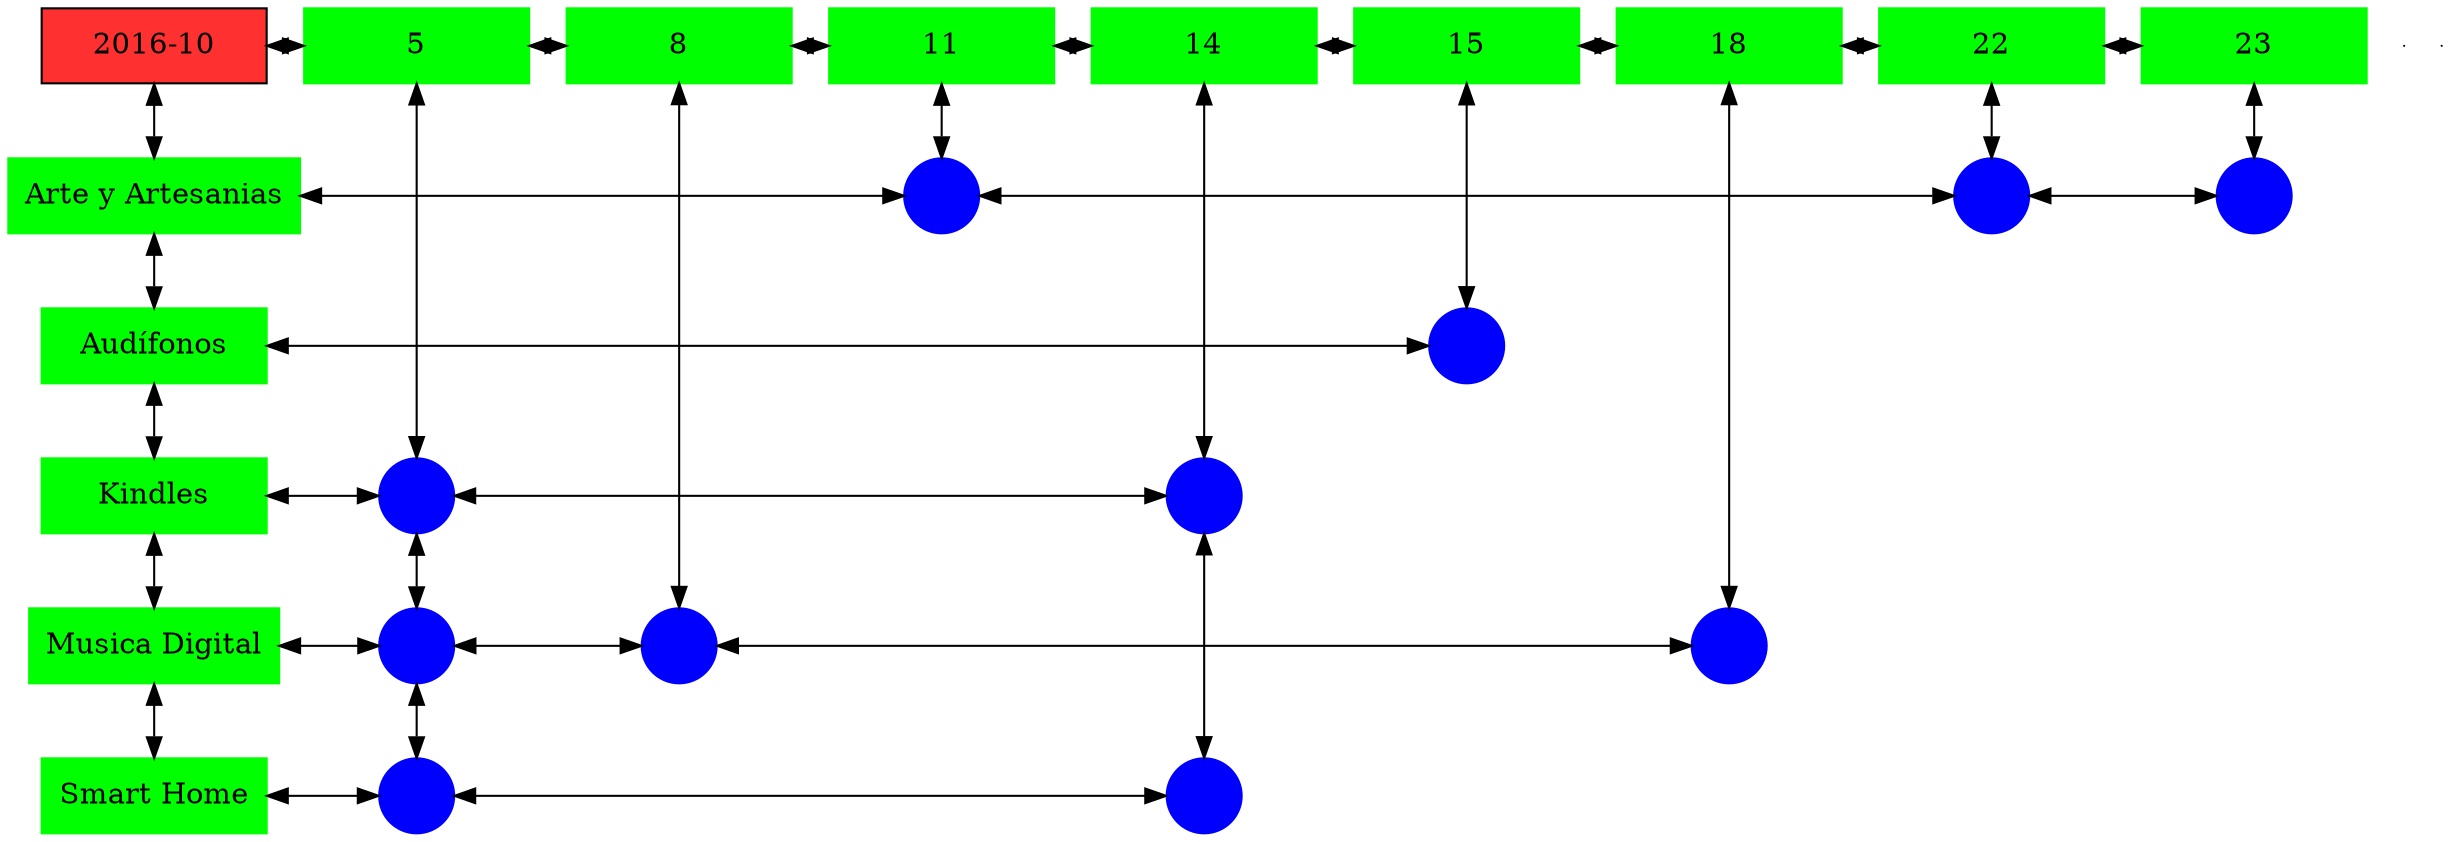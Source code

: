 digraph G{
node[shape="box"];
nodeMt[ label = "2016-10", width = 1.5, style = filled, fillcolor = firebrick1, group = 1 ];
e0[ shape = point, width = 0 ];
e1[ shape = point, width = 0 ];
node0xc0020b0a00[label="5",color=green,style =filled,width = 1.5 group=5];
nodeMt->node0xc0020b0a00[dir="both"];
{rank=same;nodeMt;node0xc0020b0a00;}
node0xc0023080f0[label="8",color=green,style =filled,width = 1.5 group=8];
node0xc0020b0a00->node0xc0023080f0[dir="both"];
{rank=same;node0xc0020b0a00;node0xc0023080f0;}
node0xc001f2dae0[label="11",color=green,style =filled,width = 1.5 group=11];
node0xc0023080f0->node0xc001f2dae0[dir="both"];
{rank=same;node0xc0023080f0;node0xc001f2dae0;}
node0xc002217450[label="14",color=green,style =filled,width = 1.5 group=14];
node0xc001f2dae0->node0xc002217450[dir="both"];
{rank=same;node0xc001f2dae0;node0xc002217450;}
node0xc00202e460[label="15",color=green,style =filled,width = 1.5 group=15];
node0xc002217450->node0xc00202e460[dir="both"];
{rank=same;node0xc002217450;node0xc00202e460;}
node0xc001e97cc0[label="18",color=green,style =filled,width = 1.5 group=18];
node0xc00202e460->node0xc001e97cc0[dir="both"];
{rank=same;node0xc00202e460;node0xc001e97cc0;}
node0xc001e89f40[label="22",color=green,style =filled,width = 1.5 group=22];
node0xc001e97cc0->node0xc001e89f40[dir="both"];
{rank=same;node0xc001e97cc0;node0xc001e89f40;}
node0xc0022e5ea0[label="23",color=green,style =filled,width = 1.5 group=23];
node0xc001e89f40->node0xc0022e5ea0[dir="both"];
{rank=same;node0xc001e89f40;node0xc0022e5ea0;}
node0xc001e89ef0[label="Arte y Artesanias",color=green,style =filled width = 1.5 group=1];
node0xc001f29680[label="",color=blue,style =filled, width = 0.5 group=11 shape=circle];
node0xc001e89ef0->node0xc001f29680[dir="both"];
{rank=same;node0xc001e89ef0;node0xc001f29680;}
node0xc001e8ae00[label="",color=blue,style =filled, width = 0.5 group=22 shape=circle];
node0xc001f29680->node0xc001e8ae00[dir="both"];
{rank=same;node0xc001e8ae00;node0xc001f29680;}
node0xc0022f0780[label="",color=blue,style =filled, width = 0.5 group=23 shape=circle];
node0xc001e8ae00->node0xc0022f0780[dir="both"];
{rank=same;node0xc0022f0780;node0xc001e8ae00;}
node0xc00202e410[label="Audífonos",color=green,style =filled width = 1.5 group=1];
node0xc002027980[label="",color=blue,style =filled, width = 0.5 group=15 shape=circle];
node0xc00202e410->node0xc002027980[dir="both"];
{rank=same;node0xc00202e410;node0xc002027980;}
node0xc0021a36d0[label="Kindles",color=green,style =filled width = 1.5 group=1];
node0xc0021ac600[label="",color=blue,style =filled, width = 0.5 group=5 shape=circle];
node0xc0021a36d0->node0xc0021ac600[dir="both"];
{rank=same;node0xc0021a36d0;node0xc0021ac600;}
node0xc002218e80[label="",color=blue,style =filled, width = 0.5 group=14 shape=circle];
node0xc0021ac600->node0xc002218e80[dir="both"];
{rank=same;node0xc002218e80;node0xc0021ac600;}
node0xc001e97c70[label="Musica Digital",color=green,style =filled width = 1.5 group=1];
node0xc002259b00[label="",color=blue,style =filled, width = 0.5 group=5 shape=circle];
node0xc001e97c70->node0xc002259b00[dir="both"];
{rank=same;node0xc001e97c70;node0xc002259b00;}
node0xc002304680[label="",color=blue,style =filled, width = 0.5 group=8 shape=circle];
node0xc002259b00->node0xc002304680[dir="both"];
{rank=same;node0xc002304680;node0xc002259b00;}
node0xc001e8bf00[label="",color=blue,style =filled, width = 0.5 group=18 shape=circle];
node0xc002304680->node0xc001e8bf00[dir="both"];
{rank=same;node0xc001e8bf00;node0xc002304680;}
node0xc0020b09b0[label="Smart Home",color=green,style =filled width = 1.5 group=1];
node0xc0020a7500[label="",color=blue,style =filled, width = 0.5 group=5 shape=circle];
node0xc0020b09b0->node0xc0020a7500[dir="both"];
{rank=same;node0xc0020b09b0;node0xc0020a7500;}
node0xc002218880[label="",color=blue,style =filled, width = 0.5 group=14 shape=circle];
node0xc0020a7500->node0xc002218880[dir="both"];
{rank=same;node0xc002218880;node0xc0020a7500;}
node0xc0020b0a00->node0xc0021ac600[dir="both"];
node0xc0021ac600->node0xc002259b00[dir="both"];
node0xc002259b00->node0xc0020a7500[dir="both"];
node0xc0023080f0->node0xc002304680[dir="both"];
node0xc001f2dae0->node0xc001f29680[dir="both"];
node0xc002217450->node0xc002218e80[dir="both"];
node0xc002218e80->node0xc002218880[dir="both"];
node0xc00202e460->node0xc002027980[dir="both"];
node0xc001e97cc0->node0xc001e8bf00[dir="both"];
node0xc001e89f40->node0xc001e8ae00[dir="both"];
node0xc0022e5ea0->node0xc0022f0780[dir="both"];
nodeMt->node0xc001e89ef0[dir="both"];
node0xc001e89ef0->node0xc00202e410[dir="both"];
node0xc00202e410->node0xc0021a36d0[dir="both"];
node0xc0021a36d0->node0xc001e97c70[dir="both"];
node0xc001e97c70->node0xc0020b09b0[dir="both"];
}
